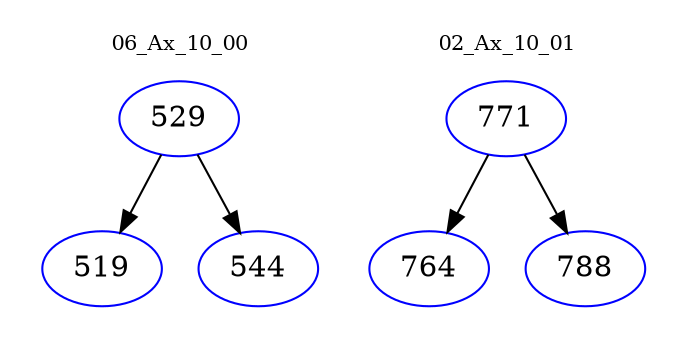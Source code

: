 digraph{
subgraph cluster_0 {
color = white
label = "06_Ax_10_00";
fontsize=10;
T0_529 [label="529", color="blue"]
T0_529 -> T0_519 [color="black"]
T0_519 [label="519", color="blue"]
T0_529 -> T0_544 [color="black"]
T0_544 [label="544", color="blue"]
}
subgraph cluster_1 {
color = white
label = "02_Ax_10_01";
fontsize=10;
T1_771 [label="771", color="blue"]
T1_771 -> T1_764 [color="black"]
T1_764 [label="764", color="blue"]
T1_771 -> T1_788 [color="black"]
T1_788 [label="788", color="blue"]
}
}
